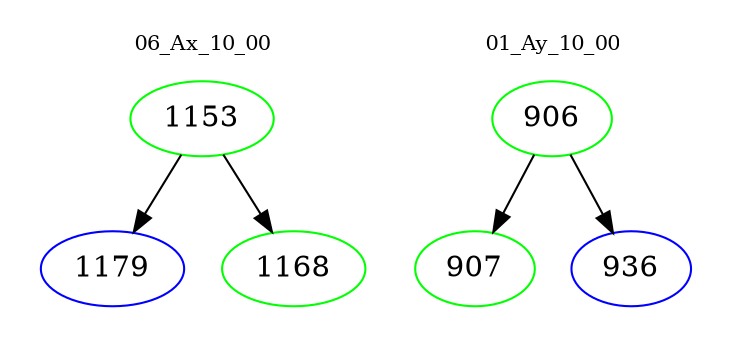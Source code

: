 digraph{
subgraph cluster_0 {
color = white
label = "06_Ax_10_00";
fontsize=10;
T0_1153 [label="1153", color="green"]
T0_1153 -> T0_1179 [color="black"]
T0_1179 [label="1179", color="blue"]
T0_1153 -> T0_1168 [color="black"]
T0_1168 [label="1168", color="green"]
}
subgraph cluster_1 {
color = white
label = "01_Ay_10_00";
fontsize=10;
T1_906 [label="906", color="green"]
T1_906 -> T1_907 [color="black"]
T1_907 [label="907", color="green"]
T1_906 -> T1_936 [color="black"]
T1_936 [label="936", color="blue"]
}
}
